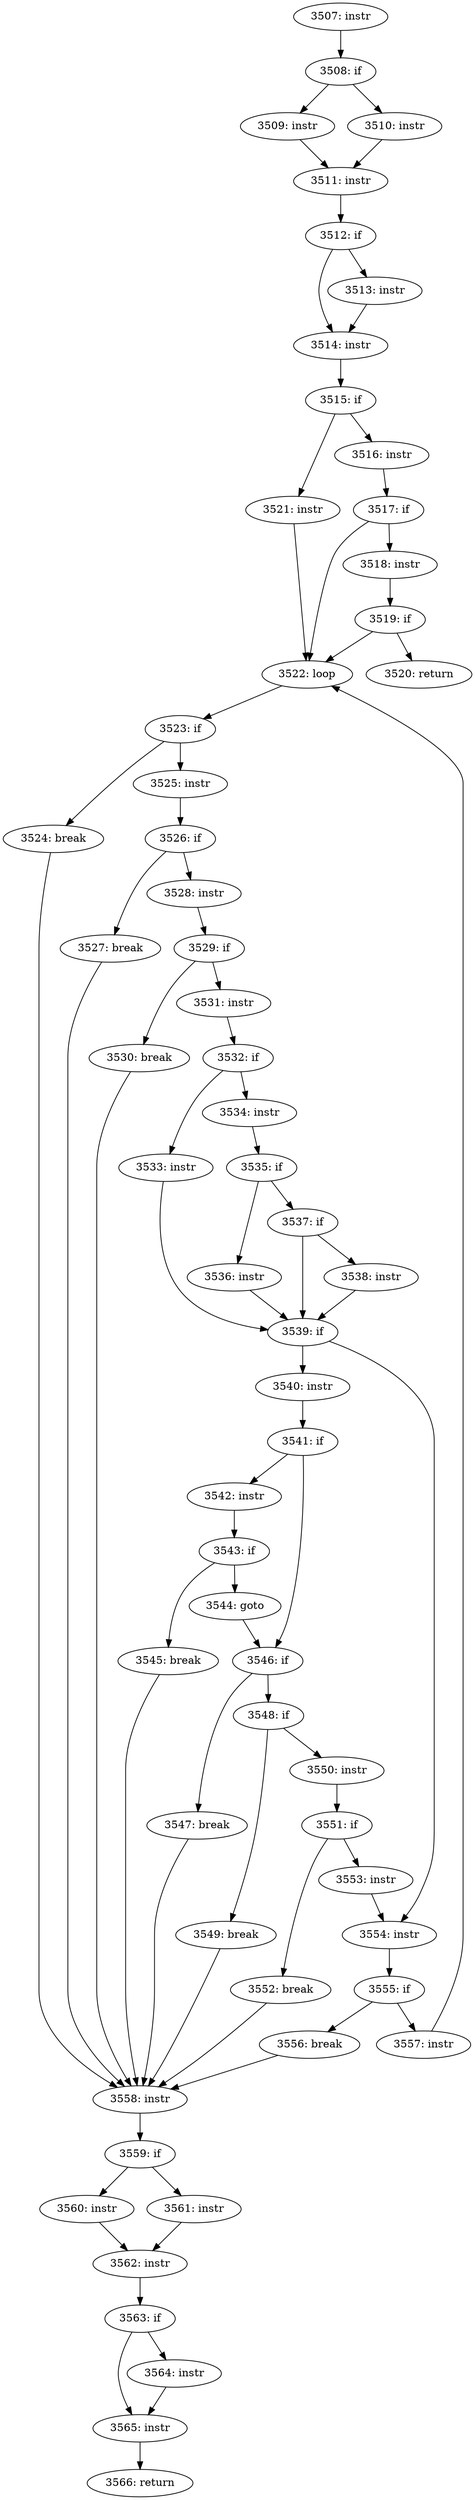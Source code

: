 digraph CFG_tcp_mark_head_lost {
3507 [label="3507: instr"]
	3507 -> 3508
3508 [label="3508: if"]
	3508 -> 3509
	3508 -> 3510
3509 [label="3509: instr"]
	3509 -> 3511
3510 [label="3510: instr"]
	3510 -> 3511
3511 [label="3511: instr"]
	3511 -> 3512
3512 [label="3512: if"]
	3512 -> 3513
	3512 -> 3514
3513 [label="3513: instr"]
	3513 -> 3514
3514 [label="3514: instr"]
	3514 -> 3515
3515 [label="3515: if"]
	3515 -> 3516
	3515 -> 3521
3516 [label="3516: instr"]
	3516 -> 3517
3517 [label="3517: if"]
	3517 -> 3518
	3517 -> 3522
3518 [label="3518: instr"]
	3518 -> 3519
3519 [label="3519: if"]
	3519 -> 3520
	3519 -> 3522
3520 [label="3520: return"]
	
3521 [label="3521: instr"]
	3521 -> 3522
3522 [label="3522: loop"]
	3522 -> 3523
3523 [label="3523: if"]
	3523 -> 3525
	3523 -> 3524
3524 [label="3524: break"]
	3524 -> 3558
3525 [label="3525: instr"]
	3525 -> 3526
3526 [label="3526: if"]
	3526 -> 3527
	3526 -> 3528
3527 [label="3527: break"]
	3527 -> 3558
3528 [label="3528: instr"]
	3528 -> 3529
3529 [label="3529: if"]
	3529 -> 3530
	3529 -> 3531
3530 [label="3530: break"]
	3530 -> 3558
3531 [label="3531: instr"]
	3531 -> 3532
3532 [label="3532: if"]
	3532 -> 3533
	3532 -> 3534
3533 [label="3533: instr"]
	3533 -> 3539
3534 [label="3534: instr"]
	3534 -> 3535
3535 [label="3535: if"]
	3535 -> 3536
	3535 -> 3537
3536 [label="3536: instr"]
	3536 -> 3539
3537 [label="3537: if"]
	3537 -> 3538
	3537 -> 3539
3538 [label="3538: instr"]
	3538 -> 3539
3539 [label="3539: if"]
	3539 -> 3540
	3539 -> 3554
3540 [label="3540: instr"]
	3540 -> 3541
3541 [label="3541: if"]
	3541 -> 3542
	3541 -> 3546
3542 [label="3542: instr"]
	3542 -> 3543
3543 [label="3543: if"]
	3543 -> 3544
	3543 -> 3545
3544 [label="3544: goto"]
	3544 -> 3546
3545 [label="3545: break"]
	3545 -> 3558
3546 [label="3546: if"]
	3546 -> 3547
	3546 -> 3548
3547 [label="3547: break"]
	3547 -> 3558
3548 [label="3548: if"]
	3548 -> 3549
	3548 -> 3550
3549 [label="3549: break"]
	3549 -> 3558
3550 [label="3550: instr"]
	3550 -> 3551
3551 [label="3551: if"]
	3551 -> 3552
	3551 -> 3553
3552 [label="3552: break"]
	3552 -> 3558
3553 [label="3553: instr"]
	3553 -> 3554
3554 [label="3554: instr"]
	3554 -> 3555
3555 [label="3555: if"]
	3555 -> 3556
	3555 -> 3557
3556 [label="3556: break"]
	3556 -> 3558
3557 [label="3557: instr"]
	3557 -> 3522
3558 [label="3558: instr"]
	3558 -> 3559
3559 [label="3559: if"]
	3559 -> 3560
	3559 -> 3561
3560 [label="3560: instr"]
	3560 -> 3562
3561 [label="3561: instr"]
	3561 -> 3562
3562 [label="3562: instr"]
	3562 -> 3563
3563 [label="3563: if"]
	3563 -> 3564
	3563 -> 3565
3564 [label="3564: instr"]
	3564 -> 3565
3565 [label="3565: instr"]
	3565 -> 3566
3566 [label="3566: return"]
	
}
